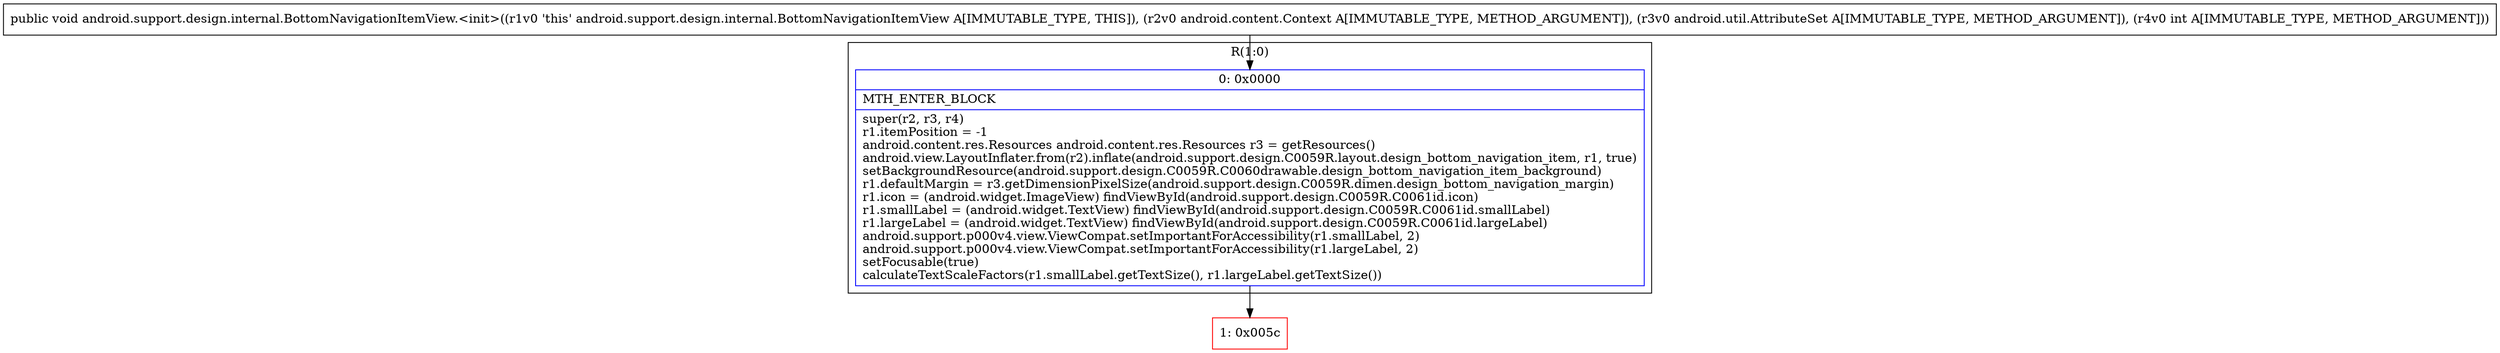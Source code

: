 digraph "CFG forandroid.support.design.internal.BottomNavigationItemView.\<init\>(Landroid\/content\/Context;Landroid\/util\/AttributeSet;I)V" {
subgraph cluster_Region_882360783 {
label = "R(1:0)";
node [shape=record,color=blue];
Node_0 [shape=record,label="{0\:\ 0x0000|MTH_ENTER_BLOCK\l|super(r2, r3, r4)\lr1.itemPosition = \-1\landroid.content.res.Resources android.content.res.Resources r3 = getResources()\landroid.view.LayoutInflater.from(r2).inflate(android.support.design.C0059R.layout.design_bottom_navigation_item, r1, true)\lsetBackgroundResource(android.support.design.C0059R.C0060drawable.design_bottom_navigation_item_background)\lr1.defaultMargin = r3.getDimensionPixelSize(android.support.design.C0059R.dimen.design_bottom_navigation_margin)\lr1.icon = (android.widget.ImageView) findViewById(android.support.design.C0059R.C0061id.icon)\lr1.smallLabel = (android.widget.TextView) findViewById(android.support.design.C0059R.C0061id.smallLabel)\lr1.largeLabel = (android.widget.TextView) findViewById(android.support.design.C0059R.C0061id.largeLabel)\landroid.support.p000v4.view.ViewCompat.setImportantForAccessibility(r1.smallLabel, 2)\landroid.support.p000v4.view.ViewCompat.setImportantForAccessibility(r1.largeLabel, 2)\lsetFocusable(true)\lcalculateTextScaleFactors(r1.smallLabel.getTextSize(), r1.largeLabel.getTextSize())\l}"];
}
Node_1 [shape=record,color=red,label="{1\:\ 0x005c}"];
MethodNode[shape=record,label="{public void android.support.design.internal.BottomNavigationItemView.\<init\>((r1v0 'this' android.support.design.internal.BottomNavigationItemView A[IMMUTABLE_TYPE, THIS]), (r2v0 android.content.Context A[IMMUTABLE_TYPE, METHOD_ARGUMENT]), (r3v0 android.util.AttributeSet A[IMMUTABLE_TYPE, METHOD_ARGUMENT]), (r4v0 int A[IMMUTABLE_TYPE, METHOD_ARGUMENT])) }"];
MethodNode -> Node_0;
Node_0 -> Node_1;
}


